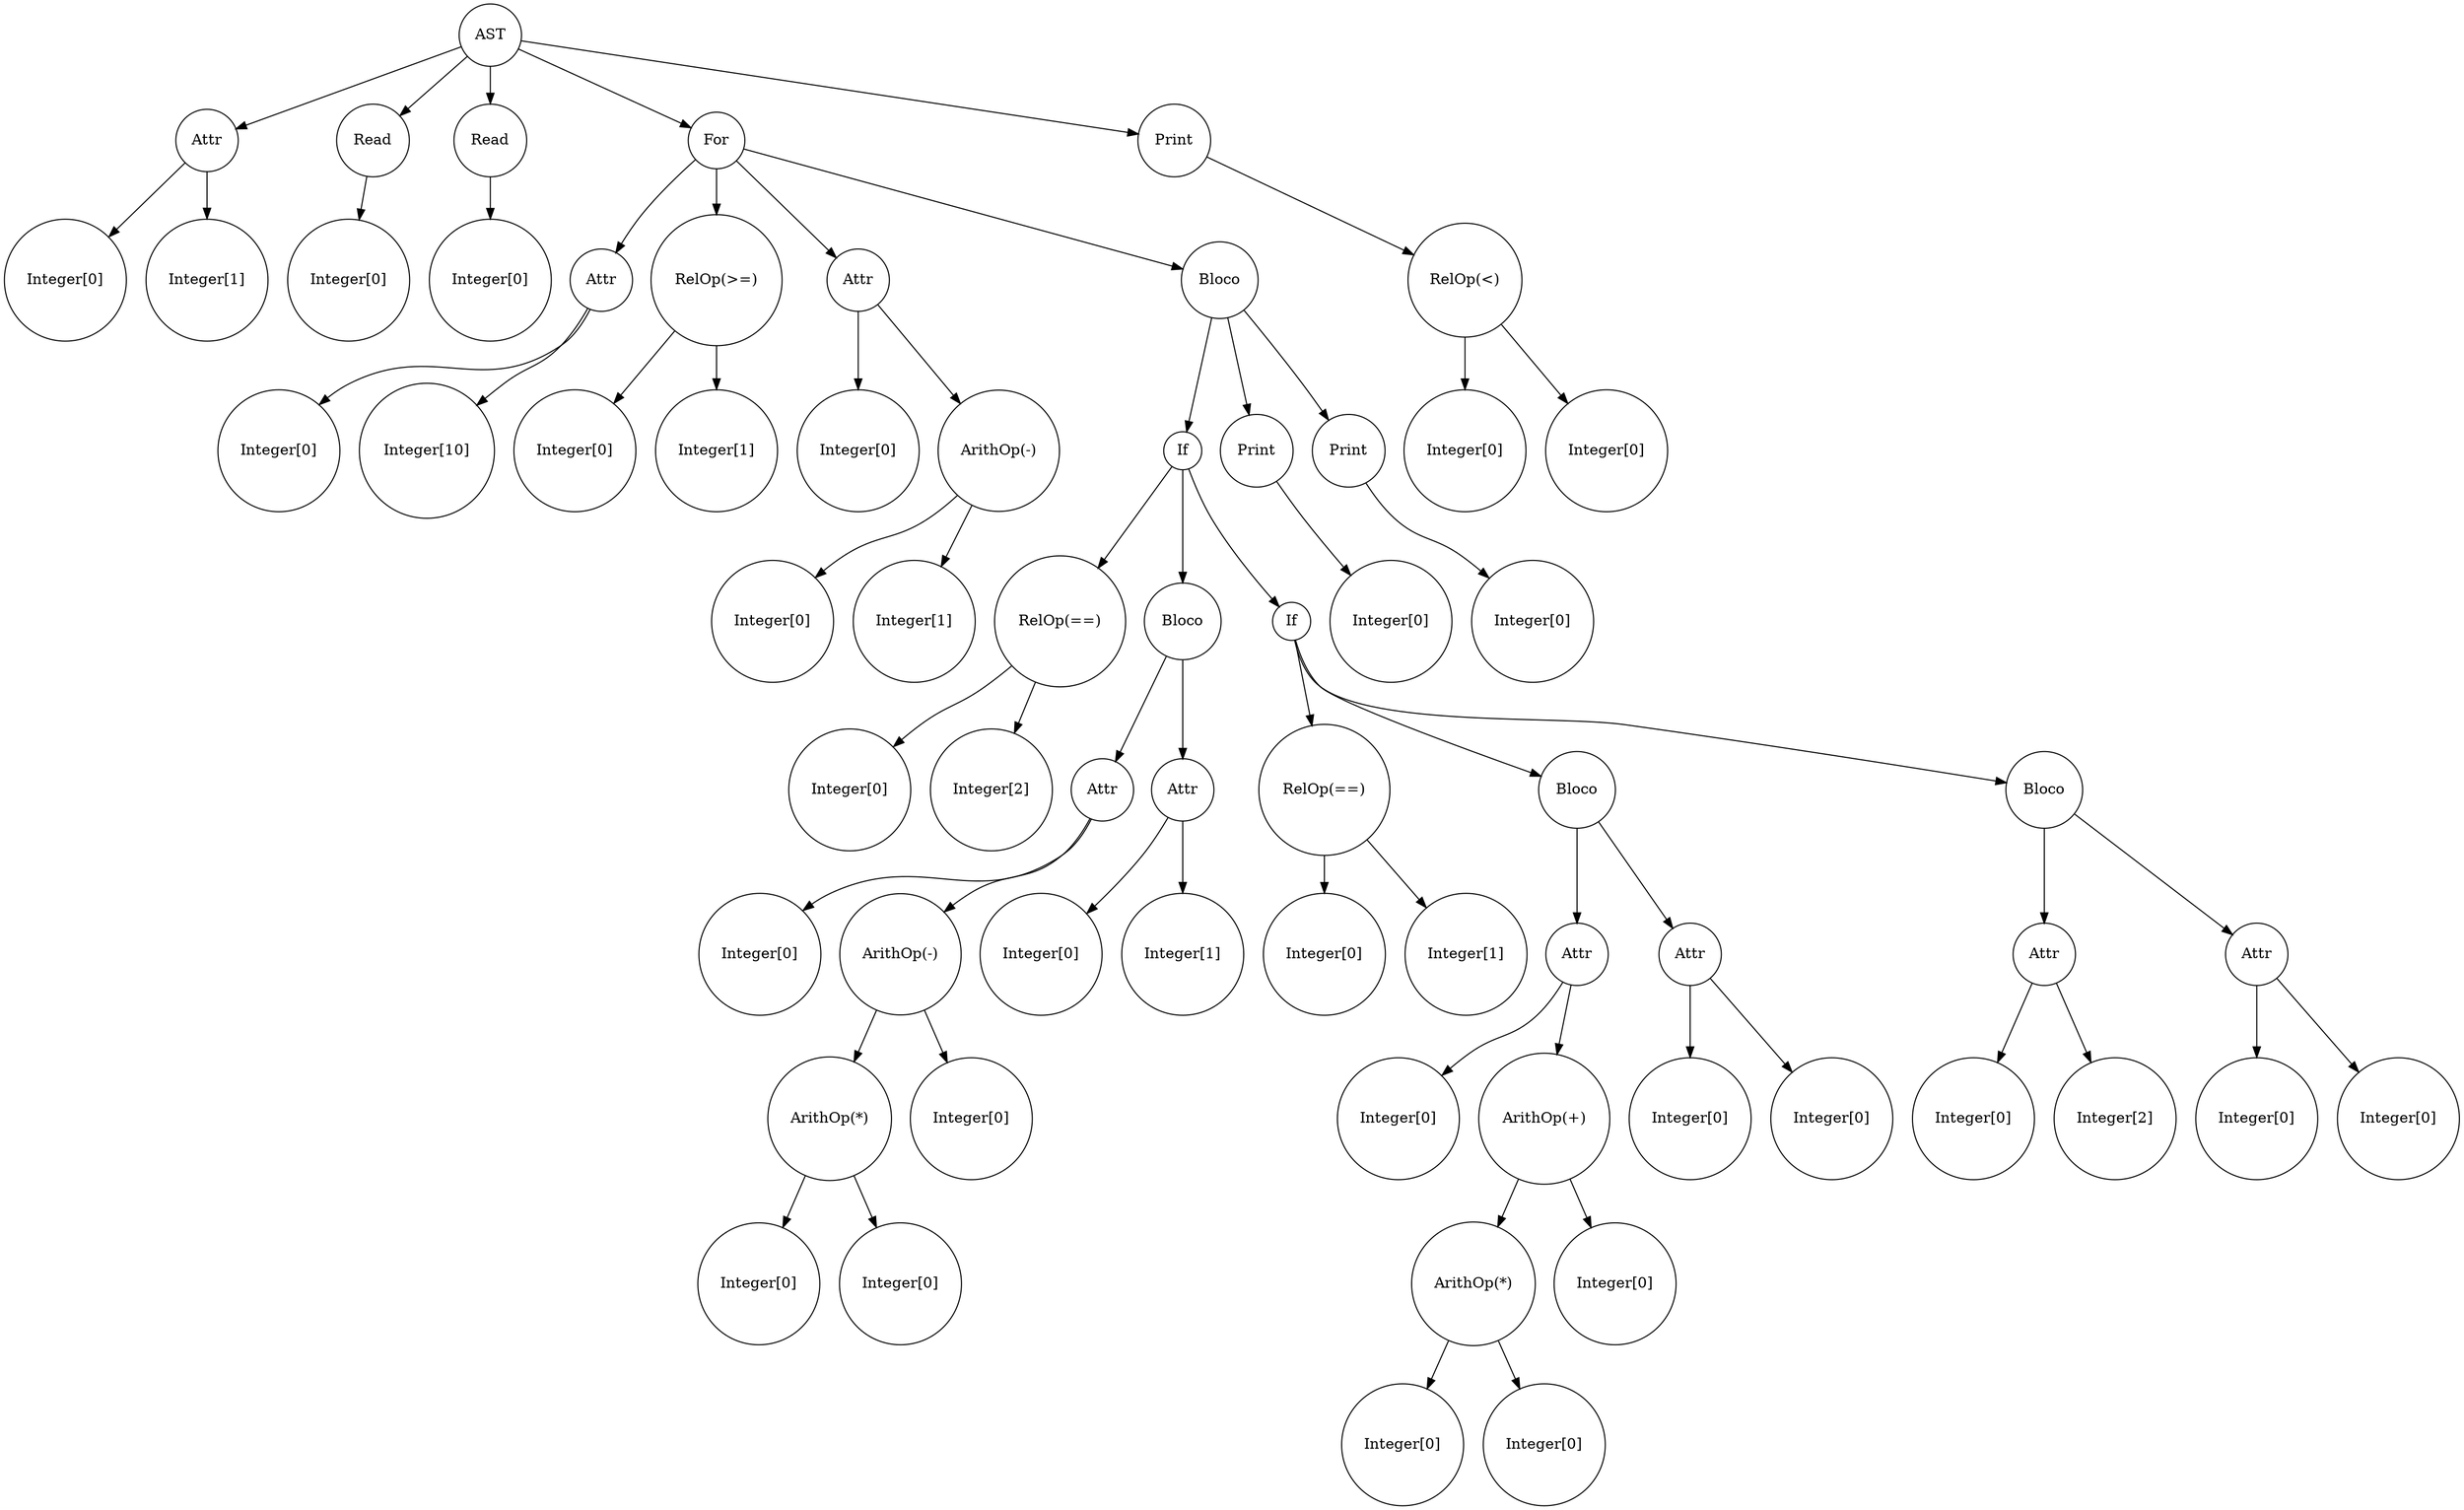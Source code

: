 digraph AST { 
AST01[shape=circle,label="AST"];
Attr12[shape=circle,label="Attr"];
Id23[shape=circle,label="Integer[0]"];
Attr12 -> Id23;
Num24[shape=circle,label="Integer[1]"];
Attr12 -> Num24;
AST01 -> Attr12;
Read15[shape=circle,label="Read"];
Id26[shape=circle,label="Integer[0]"];
Read15 -> Id26;
AST01 -> Read15;
Read17[shape=circle,label="Read"];
Id28[shape=circle,label="Integer[0]"];
Read17 -> Id28;
AST01 -> Read17;
For19[shape=circle,label="For"];
Attr210[shape=circle,label="Attr"];
Id311[shape=circle,label="Integer[0]"];
Attr210 -> Id311;
Num312[shape=circle,label="Integer[10]"];
Attr210 -> Num312;
For19 -> Attr210;
RelOp213[shape=circle,label="RelOp(>=)"];
Id314[shape=circle,label="Integer[0]"];
RelOp213 -> Id314;
Num315[shape=circle,label="Integer[1]"];
RelOp213 -> Num315;
For19 -> RelOp213;
Attr216[shape=circle,label="Attr"];
Id317[shape=circle,label="Integer[0]"];
Attr216 -> Id317;
ArithOp318[shape=circle,label="ArithOp(-)"];
Id419[shape=circle,label="Integer[0]"];
ArithOp318 -> Id419;
Num420[shape=circle,label="Integer[1]"];
ArithOp318 -> Num420;
Attr216 -> ArithOp318;
For19 -> Attr216;
Bloco221[shape=circle,label="Bloco"];
If322[shape=circle,label="If"];
RelOp423[shape=circle,label="RelOp(==)"];
Id524[shape=circle,label="Integer[0]"];
RelOp423 -> Id524;
Num525[shape=circle,label="Integer[2]"];
RelOp423 -> Num525;
If322 -> RelOp423;
Bloco426[shape=circle,label="Bloco"];
Attr527[shape=circle,label="Attr"];
Id628[shape=circle,label="Integer[0]"];
Attr527 -> Id628;
ArithOp629[shape=circle,label="ArithOp(-)"];
ArithOp730[shape=circle,label="ArithOp(*)"];
Id831[shape=circle,label="Integer[0]"];
ArithOp730 -> Id831;
Id832[shape=circle,label="Integer[0]"];
ArithOp730 -> Id832;
ArithOp629 -> ArithOp730;
Id733[shape=circle,label="Integer[0]"];
ArithOp629 -> Id733;
Attr527 -> ArithOp629;
Bloco426 -> Attr527;
Attr534[shape=circle,label="Attr"];
Id635[shape=circle,label="Integer[0]"];
Attr534 -> Id635;
Num636[shape=circle,label="Integer[1]"];
Attr534 -> Num636;
Bloco426 -> Attr534;
If322 -> Bloco426;
If437[shape=circle,label="If"];
RelOp538[shape=circle,label="RelOp(==)"];
Id639[shape=circle,label="Integer[0]"];
RelOp538 -> Id639;
Num640[shape=circle,label="Integer[1]"];
RelOp538 -> Num640;
If437 -> RelOp538;
Bloco541[shape=circle,label="Bloco"];
Attr642[shape=circle,label="Attr"];
Id743[shape=circle,label="Integer[0]"];
Attr642 -> Id743;
ArithOp744[shape=circle,label="ArithOp(+)"];
ArithOp845[shape=circle,label="ArithOp(*)"];
Id946[shape=circle,label="Integer[0]"];
ArithOp845 -> Id946;
Id947[shape=circle,label="Integer[0]"];
ArithOp845 -> Id947;
ArithOp744 -> ArithOp845;
Id848[shape=circle,label="Integer[0]"];
ArithOp744 -> Id848;
Attr642 -> ArithOp744;
Bloco541 -> Attr642;
Attr649[shape=circle,label="Attr"];
Id750[shape=circle,label="Integer[0]"];
Attr649 -> Id750;
Num751[shape=circle,label="Integer[0]"];
Attr649 -> Num751;
Bloco541 -> Attr649;
If437 -> Bloco541;
Bloco552[shape=circle,label="Bloco"];
Attr653[shape=circle,label="Attr"];
Id754[shape=circle,label="Integer[0]"];
Attr653 -> Id754;
Num755[shape=circle,label="Integer[2]"];
Attr653 -> Num755;
Bloco552 -> Attr653;
Attr656[shape=circle,label="Attr"];
Id757[shape=circle,label="Integer[0]"];
Attr656 -> Id757;
Num758[shape=circle,label="Integer[0]"];
Attr656 -> Num758;
Bloco552 -> Attr656;
If437 -> Bloco552;
If322 -> If437;
Bloco221 -> If322;
Print359[shape=circle,label="Print"];
Id460[shape=circle,label="Integer[0]"];
Print359 -> Id460;
Bloco221 -> Print359;
Print361[shape=circle,label="Print"];
Id462[shape=circle,label="Integer[0]"];
Print361 -> Id462;
Bloco221 -> Print361;
For19 -> Bloco221;
AST01 -> For19;
Print163[shape=circle,label="Print"];
RelOp264[shape=circle,label="RelOp(<)"];
Id365[shape=circle,label="Integer[0]"];
RelOp264 -> Id365;
Id366[shape=circle,label="Integer[0]"];
RelOp264 -> Id366;
Print163 -> RelOp264;
AST01 -> Print163;
}
